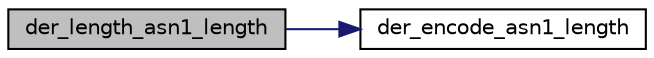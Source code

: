 digraph "der_length_asn1_length"
{
 // LATEX_PDF_SIZE
  edge [fontname="Helvetica",fontsize="10",labelfontname="Helvetica",labelfontsize="10"];
  node [fontname="Helvetica",fontsize="10",shape=record];
  rankdir="LR";
  Node302 [label="der_length_asn1_length",height=0.2,width=0.4,color="black", fillcolor="grey75", style="filled", fontcolor="black",tooltip="Determine the length required to encode len in the ASN.1 length field."];
  Node302 -> Node303 [color="midnightblue",fontsize="10",style="solid",fontname="Helvetica"];
  Node303 [label="der_encode_asn1_length",height=0.2,width=0.4,color="black", fillcolor="white", style="filled",URL="$tomcrypt__private_8h.html#ae0b6c1f1188a5aa201aa84de9a659550",tooltip="Encode the ASN.1 length field."];
}
